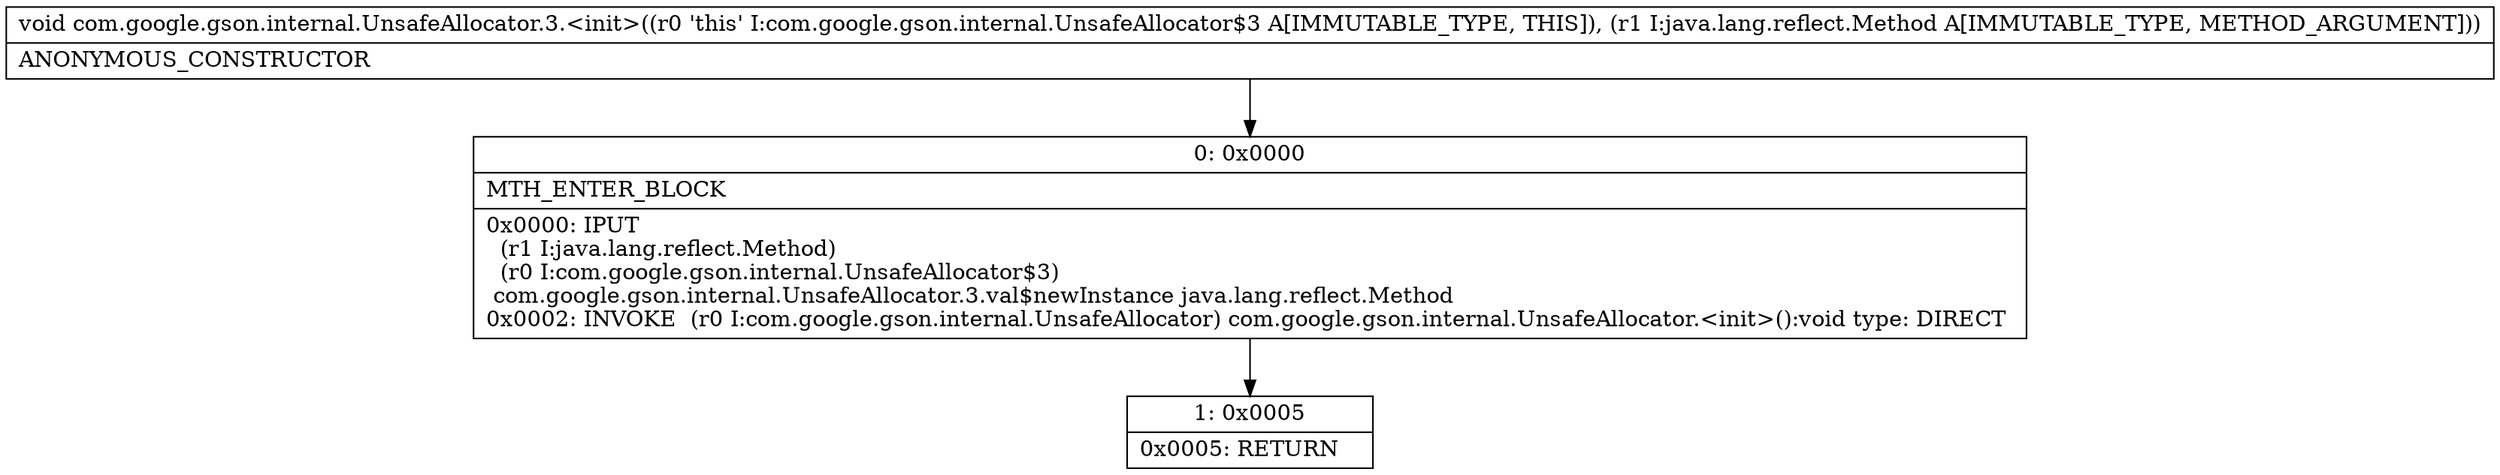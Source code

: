 digraph "CFG forcom.google.gson.internal.UnsafeAllocator.3.\<init\>(Ljava\/lang\/reflect\/Method;)V" {
Node_0 [shape=record,label="{0\:\ 0x0000|MTH_ENTER_BLOCK\l|0x0000: IPUT  \l  (r1 I:java.lang.reflect.Method)\l  (r0 I:com.google.gson.internal.UnsafeAllocator$3)\l com.google.gson.internal.UnsafeAllocator.3.val$newInstance java.lang.reflect.Method \l0x0002: INVOKE  (r0 I:com.google.gson.internal.UnsafeAllocator) com.google.gson.internal.UnsafeAllocator.\<init\>():void type: DIRECT \l}"];
Node_1 [shape=record,label="{1\:\ 0x0005|0x0005: RETURN   \l}"];
MethodNode[shape=record,label="{void com.google.gson.internal.UnsafeAllocator.3.\<init\>((r0 'this' I:com.google.gson.internal.UnsafeAllocator$3 A[IMMUTABLE_TYPE, THIS]), (r1 I:java.lang.reflect.Method A[IMMUTABLE_TYPE, METHOD_ARGUMENT]))  | ANONYMOUS_CONSTRUCTOR\l}"];
MethodNode -> Node_0;
Node_0 -> Node_1;
}

